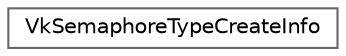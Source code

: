 digraph "类继承关系图"
{
 // LATEX_PDF_SIZE
  bgcolor="transparent";
  edge [fontname=Helvetica,fontsize=10,labelfontname=Helvetica,labelfontsize=10];
  node [fontname=Helvetica,fontsize=10,shape=box,height=0.2,width=0.4];
  rankdir="LR";
  Node0 [id="Node000000",label="VkSemaphoreTypeCreateInfo",height=0.2,width=0.4,color="grey40", fillcolor="white", style="filled",URL="$struct_vk_semaphore_type_create_info.html",tooltip=" "];
}
